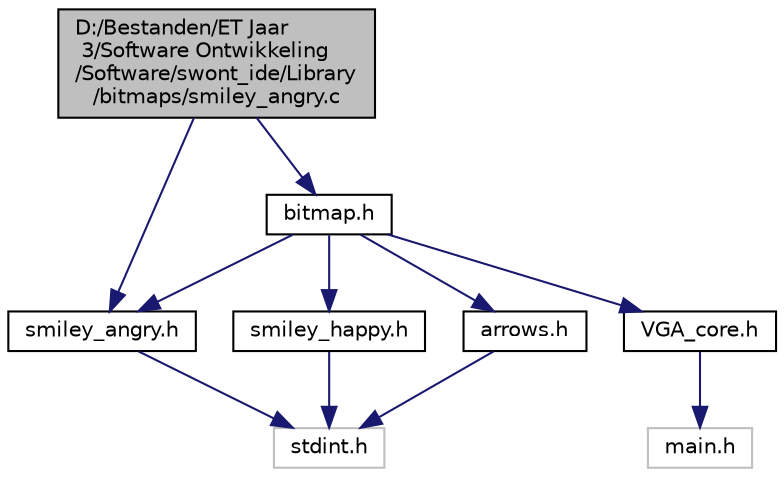 digraph "D:/Bestanden/ET Jaar 3/Software Ontwikkeling/Software/swont_ide/Library/bitmaps/smiley_angry.c"
{
 // LATEX_PDF_SIZE
  edge [fontname="Helvetica",fontsize="10",labelfontname="Helvetica",labelfontsize="10"];
  node [fontname="Helvetica",fontsize="10",shape=record];
  Node1 [label="D:/Bestanden/ET Jaar\l 3/Software Ontwikkeling\l/Software/swont_ide/Library\l/bitmaps/smiley_angry.c",height=0.2,width=0.4,color="black", fillcolor="grey75", style="filled", fontcolor="black",tooltip=" "];
  Node1 -> Node2 [color="midnightblue",fontsize="10",style="solid",fontname="Helvetica"];
  Node2 [label="smiley_angry.h",height=0.2,width=0.4,color="black", fillcolor="white", style="filled",URL="$smiley__angry_8h.html",tooltip="This file contains the smiley_angry pixel data. This data can be used in combination with the functio..."];
  Node2 -> Node3 [color="midnightblue",fontsize="10",style="solid",fontname="Helvetica"];
  Node3 [label="stdint.h",height=0.2,width=0.4,color="grey75", fillcolor="white", style="filled",tooltip=" "];
  Node1 -> Node4 [color="midnightblue",fontsize="10",style="solid",fontname="Helvetica"];
  Node4 [label="bitmap.h",height=0.2,width=0.4,color="black", fillcolor="white", style="filled",URL="$bitmap_8h.html",tooltip="This file is the headerfile of bitmap.c."];
  Node4 -> Node5 [color="midnightblue",fontsize="10",style="solid",fontname="Helvetica"];
  Node5 [label="VGA_core.h",height=0.2,width=0.4,color="black", fillcolor="white", style="filled",URL="$_v_g_a__core_8h.html",tooltip="This file is the headerfile of VGA_core.c."];
  Node5 -> Node6 [color="midnightblue",fontsize="10",style="solid",fontname="Helvetica"];
  Node6 [label="main.h",height=0.2,width=0.4,color="grey75", fillcolor="white", style="filled",tooltip=" "];
  Node4 -> Node7 [color="midnightblue",fontsize="10",style="solid",fontname="Helvetica"];
  Node7 [label="smiley_happy.h",height=0.2,width=0.4,color="black", fillcolor="white", style="filled",URL="$smiley__happy_8h.html",tooltip="This file contains all the needed defines for the 'smiley_happy' bitmap."];
  Node7 -> Node3 [color="midnightblue",fontsize="10",style="solid",fontname="Helvetica"];
  Node4 -> Node2 [color="midnightblue",fontsize="10",style="solid",fontname="Helvetica"];
  Node4 -> Node8 [color="midnightblue",fontsize="10",style="solid",fontname="Helvetica"];
  Node8 [label="arrows.h",height=0.2,width=0.4,color="black", fillcolor="white", style="filled",URL="$arrows_8h.html",tooltip="This file contains all the needed defines for the different arrow bitmaps."];
  Node8 -> Node3 [color="midnightblue",fontsize="10",style="solid",fontname="Helvetica"];
}
